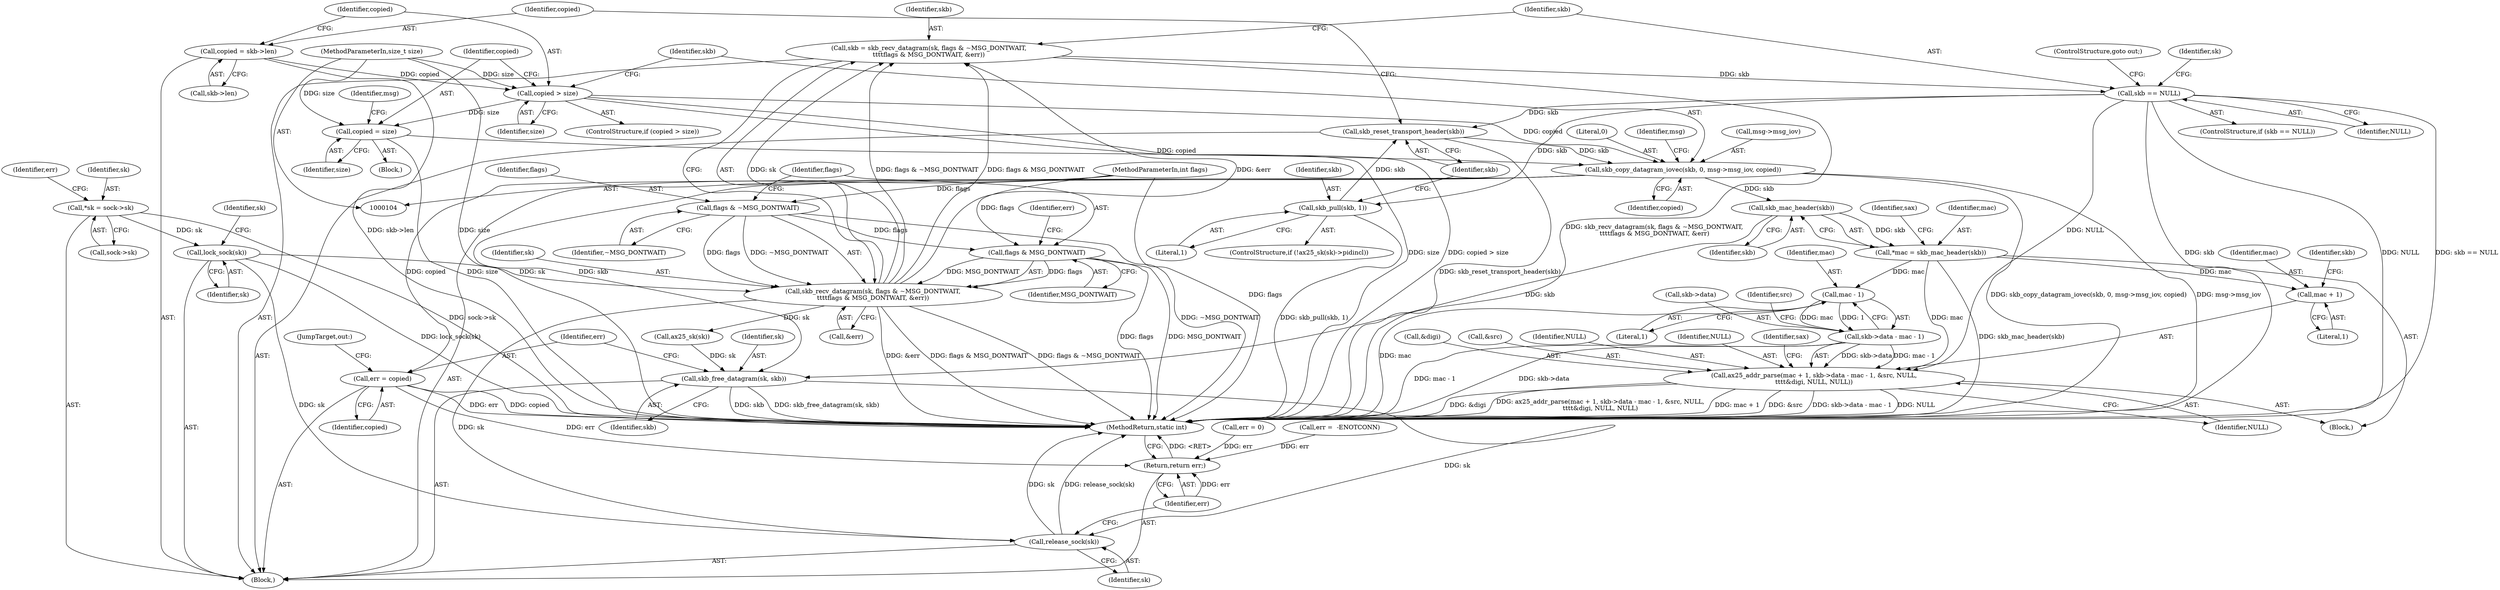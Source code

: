 digraph "0_linux_f3d3342602f8bcbf37d7c46641cb9bca7618eb1c_5@API" {
"1000189" [label="(Call,skb_copy_datagram_iovec(skb, 0, msg->msg_iov, copied))"];
"1000169" [label="(Call,skb_reset_transport_header(skb))"];
"1000156" [label="(Call,skb == NULL)"];
"1000143" [label="(Call,skb = skb_recv_datagram(sk, flags & ~MSG_DONTWAIT,\n\t\t\t\tflags & MSG_DONTWAIT, &err))"];
"1000145" [label="(Call,skb_recv_datagram(sk, flags & ~MSG_DONTWAIT,\n\t\t\t\tflags & MSG_DONTWAIT, &err))"];
"1000123" [label="(Call,lock_sock(sk))"];
"1000112" [label="(Call,*sk = sock->sk)"];
"1000147" [label="(Call,flags & ~MSG_DONTWAIT)"];
"1000109" [label="(MethodParameterIn,int flags)"];
"1000150" [label="(Call,flags & MSG_DONTWAIT)"];
"1000166" [label="(Call,skb_pull(skb, 1))"];
"1000181" [label="(Call,copied = size)"];
"1000177" [label="(Call,copied > size)"];
"1000171" [label="(Call,copied = skb->len)"];
"1000108" [label="(MethodParameterIn,size_t size)"];
"1000206" [label="(Call,skb_mac_header(skb))"];
"1000204" [label="(Call,*mac = skb_mac_header(skb))"];
"1000219" [label="(Call,ax25_addr_parse(mac + 1, skb->data - mac - 1, &src, NULL,\n\t\t\t\t&digi, NULL, NULL))"];
"1000220" [label="(Call,mac + 1)"];
"1000227" [label="(Call,mac - 1)"];
"1000223" [label="(Call,skb->data - mac - 1)"];
"1000296" [label="(Call,skb_free_datagram(sk, skb))"];
"1000303" [label="(Call,release_sock(sk))"];
"1000299" [label="(Call,err = copied)"];
"1000305" [label="(Return,return err;)"];
"1000227" [label="(Call,mac - 1)"];
"1000204" [label="(Call,*mac = skb_mac_header(skb))"];
"1000224" [label="(Call,skb->data)"];
"1000124" [label="(Identifier,sk)"];
"1000177" [label="(Call,copied > size)"];
"1000166" [label="(Call,skb_pull(skb, 1))"];
"1000129" [label="(Identifier,sk)"];
"1000183" [label="(Identifier,size)"];
"1000302" [label="(JumpTarget,out:)"];
"1000233" [label="(Call,&digi)"];
"1000301" [label="(Identifier,copied)"];
"1000298" [label="(Identifier,skb)"];
"1000180" [label="(Block,)"];
"1000297" [label="(Identifier,sk)"];
"1000109" [label="(MethodParameterIn,int flags)"];
"1000225" [label="(Identifier,skb)"];
"1000172" [label="(Identifier,copied)"];
"1000179" [label="(Identifier,size)"];
"1000181" [label="(Call,copied = size)"];
"1000222" [label="(Literal,1)"];
"1000173" [label="(Call,skb->len)"];
"1000299" [label="(Call,err = copied)"];
"1000168" [label="(Literal,1)"];
"1000123" [label="(Call,lock_sock(sk))"];
"1000152" [label="(Identifier,MSG_DONTWAIT)"];
"1000230" [label="(Call,&src)"];
"1000159" [label="(ControlStructure,goto out;)"];
"1000191" [label="(Literal,0)"];
"1000198" [label="(Identifier,msg)"];
"1000120" [label="(Call,err = 0)"];
"1000138" [label="(Call,err =  -ENOTCONN)"];
"1000157" [label="(Identifier,skb)"];
"1000144" [label="(Identifier,skb)"];
"1000229" [label="(Literal,1)"];
"1000189" [label="(Call,skb_copy_datagram_iovec(skb, 0, msg->msg_iov, copied))"];
"1000235" [label="(Identifier,NULL)"];
"1000306" [label="(Identifier,err)"];
"1000148" [label="(Identifier,flags)"];
"1000228" [label="(Identifier,mac)"];
"1000153" [label="(Call,&err)"];
"1000300" [label="(Identifier,err)"];
"1000303" [label="(Call,release_sock(sk))"];
"1000232" [label="(Identifier,NULL)"];
"1000154" [label="(Identifier,err)"];
"1000305" [label="(Return,return err;)"];
"1000151" [label="(Identifier,flags)"];
"1000169" [label="(Call,skb_reset_transport_header(skb))"];
"1000143" [label="(Call,skb = skb_recv_datagram(sk, flags & ~MSG_DONTWAIT,\n\t\t\t\tflags & MSG_DONTWAIT, &err))"];
"1000190" [label="(Identifier,skb)"];
"1000114" [label="(Call,sock->sk)"];
"1000200" [label="(Block,)"];
"1000186" [label="(Identifier,msg)"];
"1000195" [label="(Identifier,copied)"];
"1000155" [label="(ControlStructure,if (skb == NULL))"];
"1000110" [label="(Block,)"];
"1000108" [label="(MethodParameterIn,size_t size)"];
"1000176" [label="(ControlStructure,if (copied > size))"];
"1000170" [label="(Identifier,skb)"];
"1000146" [label="(Identifier,sk)"];
"1000121" [label="(Identifier,err)"];
"1000112" [label="(Call,*sk = sock->sk)"];
"1000158" [label="(Identifier,NULL)"];
"1000163" [label="(Call,ax25_sk(sk))"];
"1000149" [label="(Identifier,~MSG_DONTWAIT)"];
"1000223" [label="(Call,skb->data - mac - 1)"];
"1000304" [label="(Identifier,sk)"];
"1000147" [label="(Call,flags & ~MSG_DONTWAIT)"];
"1000207" [label="(Identifier,skb)"];
"1000192" [label="(Call,msg->msg_iov)"];
"1000156" [label="(Call,skb == NULL)"];
"1000239" [label="(Identifier,sax)"];
"1000220" [label="(Call,mac + 1)"];
"1000150" [label="(Call,flags & MSG_DONTWAIT)"];
"1000210" [label="(Identifier,sax)"];
"1000296" [label="(Call,skb_free_datagram(sk, skb))"];
"1000164" [label="(Identifier,sk)"];
"1000182" [label="(Identifier,copied)"];
"1000219" [label="(Call,ax25_addr_parse(mac + 1, skb->data - mac - 1, &src, NULL,\n\t\t\t\t&digi, NULL, NULL))"];
"1000145" [label="(Call,skb_recv_datagram(sk, flags & ~MSG_DONTWAIT,\n\t\t\t\tflags & MSG_DONTWAIT, &err))"];
"1000171" [label="(Call,copied = skb->len)"];
"1000178" [label="(Identifier,copied)"];
"1000205" [label="(Identifier,mac)"];
"1000236" [label="(Identifier,NULL)"];
"1000221" [label="(Identifier,mac)"];
"1000231" [label="(Identifier,src)"];
"1000206" [label="(Call,skb_mac_header(skb))"];
"1000113" [label="(Identifier,sk)"];
"1000307" [label="(MethodReturn,static int)"];
"1000160" [label="(ControlStructure,if (!ax25_sk(sk)->pidincl))"];
"1000167" [label="(Identifier,skb)"];
"1000189" -> "1000110"  [label="AST: "];
"1000189" -> "1000195"  [label="CFG: "];
"1000190" -> "1000189"  [label="AST: "];
"1000191" -> "1000189"  [label="AST: "];
"1000192" -> "1000189"  [label="AST: "];
"1000195" -> "1000189"  [label="AST: "];
"1000198" -> "1000189"  [label="CFG: "];
"1000189" -> "1000307"  [label="DDG: skb_copy_datagram_iovec(skb, 0, msg->msg_iov, copied)"];
"1000189" -> "1000307"  [label="DDG: msg->msg_iov"];
"1000169" -> "1000189"  [label="DDG: skb"];
"1000181" -> "1000189"  [label="DDG: copied"];
"1000177" -> "1000189"  [label="DDG: copied"];
"1000189" -> "1000206"  [label="DDG: skb"];
"1000189" -> "1000296"  [label="DDG: skb"];
"1000189" -> "1000299"  [label="DDG: copied"];
"1000169" -> "1000110"  [label="AST: "];
"1000169" -> "1000170"  [label="CFG: "];
"1000170" -> "1000169"  [label="AST: "];
"1000172" -> "1000169"  [label="CFG: "];
"1000169" -> "1000307"  [label="DDG: skb_reset_transport_header(skb)"];
"1000156" -> "1000169"  [label="DDG: skb"];
"1000166" -> "1000169"  [label="DDG: skb"];
"1000156" -> "1000155"  [label="AST: "];
"1000156" -> "1000158"  [label="CFG: "];
"1000157" -> "1000156"  [label="AST: "];
"1000158" -> "1000156"  [label="AST: "];
"1000159" -> "1000156"  [label="CFG: "];
"1000164" -> "1000156"  [label="CFG: "];
"1000156" -> "1000307"  [label="DDG: skb"];
"1000156" -> "1000307"  [label="DDG: NULL"];
"1000156" -> "1000307"  [label="DDG: skb == NULL"];
"1000143" -> "1000156"  [label="DDG: skb"];
"1000156" -> "1000166"  [label="DDG: skb"];
"1000156" -> "1000219"  [label="DDG: NULL"];
"1000143" -> "1000110"  [label="AST: "];
"1000143" -> "1000145"  [label="CFG: "];
"1000144" -> "1000143"  [label="AST: "];
"1000145" -> "1000143"  [label="AST: "];
"1000157" -> "1000143"  [label="CFG: "];
"1000143" -> "1000307"  [label="DDG: skb_recv_datagram(sk, flags & ~MSG_DONTWAIT,\n\t\t\t\tflags & MSG_DONTWAIT, &err)"];
"1000145" -> "1000143"  [label="DDG: sk"];
"1000145" -> "1000143"  [label="DDG: flags & ~MSG_DONTWAIT"];
"1000145" -> "1000143"  [label="DDG: flags & MSG_DONTWAIT"];
"1000145" -> "1000143"  [label="DDG: &err"];
"1000145" -> "1000153"  [label="CFG: "];
"1000146" -> "1000145"  [label="AST: "];
"1000147" -> "1000145"  [label="AST: "];
"1000150" -> "1000145"  [label="AST: "];
"1000153" -> "1000145"  [label="AST: "];
"1000145" -> "1000307"  [label="DDG: &err"];
"1000145" -> "1000307"  [label="DDG: flags & MSG_DONTWAIT"];
"1000145" -> "1000307"  [label="DDG: flags & ~MSG_DONTWAIT"];
"1000123" -> "1000145"  [label="DDG: sk"];
"1000147" -> "1000145"  [label="DDG: flags"];
"1000147" -> "1000145"  [label="DDG: ~MSG_DONTWAIT"];
"1000150" -> "1000145"  [label="DDG: flags"];
"1000150" -> "1000145"  [label="DDG: MSG_DONTWAIT"];
"1000145" -> "1000163"  [label="DDG: sk"];
"1000145" -> "1000303"  [label="DDG: sk"];
"1000123" -> "1000110"  [label="AST: "];
"1000123" -> "1000124"  [label="CFG: "];
"1000124" -> "1000123"  [label="AST: "];
"1000129" -> "1000123"  [label="CFG: "];
"1000123" -> "1000307"  [label="DDG: lock_sock(sk)"];
"1000112" -> "1000123"  [label="DDG: sk"];
"1000123" -> "1000303"  [label="DDG: sk"];
"1000112" -> "1000110"  [label="AST: "];
"1000112" -> "1000114"  [label="CFG: "];
"1000113" -> "1000112"  [label="AST: "];
"1000114" -> "1000112"  [label="AST: "];
"1000121" -> "1000112"  [label="CFG: "];
"1000112" -> "1000307"  [label="DDG: sock->sk"];
"1000147" -> "1000149"  [label="CFG: "];
"1000148" -> "1000147"  [label="AST: "];
"1000149" -> "1000147"  [label="AST: "];
"1000151" -> "1000147"  [label="CFG: "];
"1000147" -> "1000307"  [label="DDG: ~MSG_DONTWAIT"];
"1000109" -> "1000147"  [label="DDG: flags"];
"1000147" -> "1000150"  [label="DDG: flags"];
"1000109" -> "1000104"  [label="AST: "];
"1000109" -> "1000307"  [label="DDG: flags"];
"1000109" -> "1000150"  [label="DDG: flags"];
"1000150" -> "1000152"  [label="CFG: "];
"1000151" -> "1000150"  [label="AST: "];
"1000152" -> "1000150"  [label="AST: "];
"1000154" -> "1000150"  [label="CFG: "];
"1000150" -> "1000307"  [label="DDG: flags"];
"1000150" -> "1000307"  [label="DDG: MSG_DONTWAIT"];
"1000166" -> "1000160"  [label="AST: "];
"1000166" -> "1000168"  [label="CFG: "];
"1000167" -> "1000166"  [label="AST: "];
"1000168" -> "1000166"  [label="AST: "];
"1000170" -> "1000166"  [label="CFG: "];
"1000166" -> "1000307"  [label="DDG: skb_pull(skb, 1)"];
"1000181" -> "1000180"  [label="AST: "];
"1000181" -> "1000183"  [label="CFG: "];
"1000182" -> "1000181"  [label="AST: "];
"1000183" -> "1000181"  [label="AST: "];
"1000186" -> "1000181"  [label="CFG: "];
"1000181" -> "1000307"  [label="DDG: size"];
"1000177" -> "1000181"  [label="DDG: size"];
"1000108" -> "1000181"  [label="DDG: size"];
"1000177" -> "1000176"  [label="AST: "];
"1000177" -> "1000179"  [label="CFG: "];
"1000178" -> "1000177"  [label="AST: "];
"1000179" -> "1000177"  [label="AST: "];
"1000182" -> "1000177"  [label="CFG: "];
"1000190" -> "1000177"  [label="CFG: "];
"1000177" -> "1000307"  [label="DDG: size"];
"1000177" -> "1000307"  [label="DDG: copied > size"];
"1000171" -> "1000177"  [label="DDG: copied"];
"1000108" -> "1000177"  [label="DDG: size"];
"1000171" -> "1000110"  [label="AST: "];
"1000171" -> "1000173"  [label="CFG: "];
"1000172" -> "1000171"  [label="AST: "];
"1000173" -> "1000171"  [label="AST: "];
"1000178" -> "1000171"  [label="CFG: "];
"1000171" -> "1000307"  [label="DDG: skb->len"];
"1000108" -> "1000104"  [label="AST: "];
"1000108" -> "1000307"  [label="DDG: size"];
"1000206" -> "1000204"  [label="AST: "];
"1000206" -> "1000207"  [label="CFG: "];
"1000207" -> "1000206"  [label="AST: "];
"1000204" -> "1000206"  [label="CFG: "];
"1000206" -> "1000204"  [label="DDG: skb"];
"1000206" -> "1000296"  [label="DDG: skb"];
"1000204" -> "1000200"  [label="AST: "];
"1000205" -> "1000204"  [label="AST: "];
"1000210" -> "1000204"  [label="CFG: "];
"1000204" -> "1000307"  [label="DDG: skb_mac_header(skb)"];
"1000204" -> "1000219"  [label="DDG: mac"];
"1000204" -> "1000220"  [label="DDG: mac"];
"1000204" -> "1000227"  [label="DDG: mac"];
"1000219" -> "1000200"  [label="AST: "];
"1000219" -> "1000236"  [label="CFG: "];
"1000220" -> "1000219"  [label="AST: "];
"1000223" -> "1000219"  [label="AST: "];
"1000230" -> "1000219"  [label="AST: "];
"1000232" -> "1000219"  [label="AST: "];
"1000233" -> "1000219"  [label="AST: "];
"1000235" -> "1000219"  [label="AST: "];
"1000236" -> "1000219"  [label="AST: "];
"1000239" -> "1000219"  [label="CFG: "];
"1000219" -> "1000307"  [label="DDG: skb->data - mac - 1"];
"1000219" -> "1000307"  [label="DDG: NULL"];
"1000219" -> "1000307"  [label="DDG: &digi"];
"1000219" -> "1000307"  [label="DDG: ax25_addr_parse(mac + 1, skb->data - mac - 1, &src, NULL,\n\t\t\t\t&digi, NULL, NULL)"];
"1000219" -> "1000307"  [label="DDG: mac + 1"];
"1000219" -> "1000307"  [label="DDG: &src"];
"1000223" -> "1000219"  [label="DDG: skb->data"];
"1000223" -> "1000219"  [label="DDG: mac - 1"];
"1000220" -> "1000222"  [label="CFG: "];
"1000221" -> "1000220"  [label="AST: "];
"1000222" -> "1000220"  [label="AST: "];
"1000225" -> "1000220"  [label="CFG: "];
"1000227" -> "1000223"  [label="AST: "];
"1000227" -> "1000229"  [label="CFG: "];
"1000228" -> "1000227"  [label="AST: "];
"1000229" -> "1000227"  [label="AST: "];
"1000223" -> "1000227"  [label="CFG: "];
"1000227" -> "1000307"  [label="DDG: mac"];
"1000227" -> "1000223"  [label="DDG: mac"];
"1000227" -> "1000223"  [label="DDG: 1"];
"1000224" -> "1000223"  [label="AST: "];
"1000231" -> "1000223"  [label="CFG: "];
"1000223" -> "1000307"  [label="DDG: mac - 1"];
"1000223" -> "1000307"  [label="DDG: skb->data"];
"1000296" -> "1000110"  [label="AST: "];
"1000296" -> "1000298"  [label="CFG: "];
"1000297" -> "1000296"  [label="AST: "];
"1000298" -> "1000296"  [label="AST: "];
"1000300" -> "1000296"  [label="CFG: "];
"1000296" -> "1000307"  [label="DDG: skb"];
"1000296" -> "1000307"  [label="DDG: skb_free_datagram(sk, skb)"];
"1000163" -> "1000296"  [label="DDG: sk"];
"1000296" -> "1000303"  [label="DDG: sk"];
"1000303" -> "1000110"  [label="AST: "];
"1000303" -> "1000304"  [label="CFG: "];
"1000304" -> "1000303"  [label="AST: "];
"1000306" -> "1000303"  [label="CFG: "];
"1000303" -> "1000307"  [label="DDG: sk"];
"1000303" -> "1000307"  [label="DDG: release_sock(sk)"];
"1000299" -> "1000110"  [label="AST: "];
"1000299" -> "1000301"  [label="CFG: "];
"1000300" -> "1000299"  [label="AST: "];
"1000301" -> "1000299"  [label="AST: "];
"1000302" -> "1000299"  [label="CFG: "];
"1000299" -> "1000307"  [label="DDG: copied"];
"1000299" -> "1000307"  [label="DDG: err"];
"1000299" -> "1000305"  [label="DDG: err"];
"1000305" -> "1000110"  [label="AST: "];
"1000305" -> "1000306"  [label="CFG: "];
"1000306" -> "1000305"  [label="AST: "];
"1000307" -> "1000305"  [label="CFG: "];
"1000305" -> "1000307"  [label="DDG: <RET>"];
"1000306" -> "1000305"  [label="DDG: err"];
"1000138" -> "1000305"  [label="DDG: err"];
"1000120" -> "1000305"  [label="DDG: err"];
}
